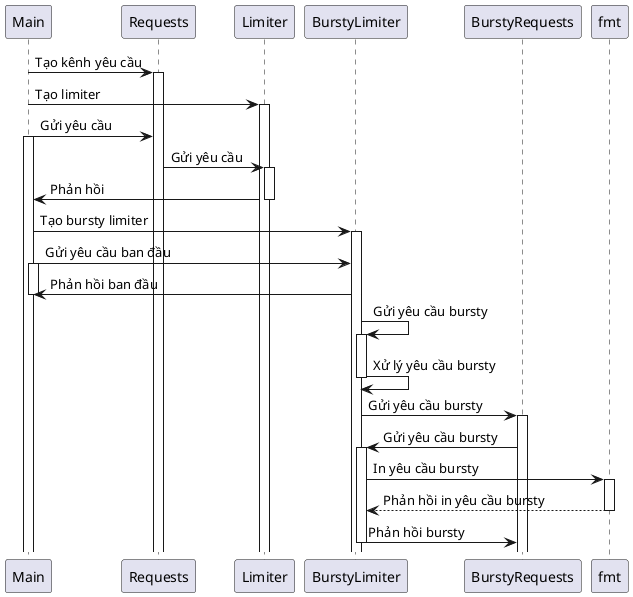 @startuml

participant Main
participant Requests
participant Limiter
participant BurstyLimiter
participant BurstyRequests
participant fmt

Main -> Requests: Tạo kênh yêu cầu
activate Requests
Main -> Limiter: Tạo limiter
activate Limiter

Main -> Requests: Gửi yêu cầu
activate Main
Requests -> Limiter: Gửi yêu cầu
activate Limiter
Limiter -> Main: Phản hồi
deactivate Limiter

Main -> BurstyLimiter: Tạo bursty limiter
activate BurstyLimiter

Main -> BurstyLimiter: Gửi yêu cầu ban đầu
activate Main
BurstyLimiter -> Main: Phản hồi ban đầu
deactivate Main

BurstyLimiter -> BurstyLimiter: Gửi yêu cầu bursty
activate BurstyLimiter
BurstyLimiter -> BurstyLimiter: Xử lý yêu cầu bursty
deactivate BurstyLimiter

BurstyLimiter -> BurstyRequests: Gửi yêu cầu bursty
activate BurstyRequests
BurstyRequests -> BurstyLimiter: Gửi yêu cầu bursty
activate BurstyLimiter
BurstyLimiter -> fmt: In yêu cầu bursty
activate fmt
fmt --> BurstyLimiter: Phản hồi in yêu cầu bursty
deactivate fmt
BurstyLimiter -> BurstyRequests: Phản hồi bursty
deactivate BurstyLimiter

@enduml
